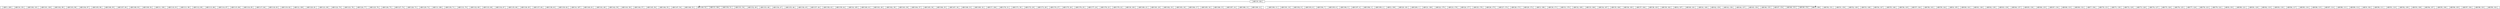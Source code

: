 digraph btree {
node [shape = record, height = .1];
node0[label = "<c0>|ABC19; 182|<c1>"];
node00[label = "<c0>|ABC1; 200|<c1>|ABC10; 191|<c2>|ABC100; 101|<c3>|ABC101; 100|<c4>|ABC102; 99|<c5>|ABC103; 98|<c6>|ABC104; 97|<c7>|ABC105; 96|<c8>|ABC106; 95|<c9>|ABC107; 94|<c10>|ABC108; 93|<c11>|ABC109; 92|<c12>|ABC11; 190|<c13>|ABC110; 91|<c14>|ABC111; 90|<c15>|ABC112; 89|<c16>|ABC113; 88|<c17>|ABC114; 87|<c18>|ABC115; 86|<c19>|ABC116; 85|<c20>|ABC117; 84|<c21>|ABC118; 83|<c22>|ABC119; 82|<c23>|ABC12; 189|<c24>|ABC120; 81|<c25>|ABC121; 80|<c26>|ABC122; 79|<c27>|ABC123; 78|<c28>|ABC124; 77|<c29>|ABC125; 76|<c30>|ABC126; 75|<c31>|ABC127; 74|<c32>|ABC128; 73|<c33>|ABC129; 72|<c34>|ABC13; 188|<c35>|ABC130; 71|<c36>|ABC131; 70|<c37>|ABC132; 69|<c38>|ABC133; 68|<c39>|ABC134; 67|<c40>|ABC135; 66|<c41>|ABC136; 65|<c42>|ABC137; 64|<c43>|ABC138; 63|<c44>|ABC139; 62|<c45>|ABC14; 187|<c46>|ABC140; 61|<c47>|ABC141; 60|<c48>|ABC142; 59|<c49>|ABC143; 58|<c50>|ABC144; 57|<c51>|ABC145; 56|<c52>|ABC146; 55|<c53>|ABC147; 54|<c54>|ABC148; 53|<c55>|ABC149; 52|<c56>|ABC15; 186|<c57>|ABC150; 51|<c58>|ABC151; 50|<c59>|ABC152; 49|<c60>|ABC153; 48|<c61>|ABC154; 47|<c62>|ABC155; 46|<c63>|ABC156; 45|<c64>|ABC157; 44|<c65>|ABC158; 43|<c66>|ABC159; 42|<c67>|ABC16; 185|<c68>|ABC160; 41|<c69>|ABC161; 40|<c70>|ABC162; 39|<c71>|ABC163; 38|<c72>|ABC164; 37|<c73>|ABC165; 36|<c74>|ABC166; 35|<c75>|ABC167; 34|<c76>|ABC168; 33|<c77>|ABC169; 32|<c78>|ABC17; 184|<c79>|ABC170; 31|<c80>|ABC171; 30|<c81>|ABC172; 29|<c82>|ABC173; 28|<c83>|ABC174; 27|<c84>|ABC175; 26|<c85>|ABC176; 25|<c86>|ABC177; 24|<c87>|ABC178; 23|<c88>|ABC179; 22|<c89>|ABC18; 183|<c90>|ABC180; 21|<c91>|ABC181; 20|<c92>|ABC182; 19|<c93>|ABC183; 18|<c94>|ABC184; 17|<c95>|ABC185; 16|<c96>|ABC186; 15|<c97>|ABC187; 14|<c98>|ABC188; 13|<c99>|ABC189; 12|<c100>"];
"node0": c0 -> "node00"
node01[label = "<c0>|ABC190; 11|<c1>|ABC191; 10|<c2>|ABC192; 9|<c3>|ABC193; 8|<c4>|ABC194; 7|<c5>|ABC195; 6|<c6>|ABC196; 5|<c7>|ABC197; 4|<c8>|ABC198; 3|<c9>|ABC199; 2|<c10>|ABC2; 199|<c11>|ABC20; 181|<c12>|ABC200; 1|<c13>|ABC21; 180|<c14>|ABC22; 179|<c15>|ABC23; 178|<c16>|ABC24; 177|<c17>|ABC25; 176|<c18>|ABC26; 175|<c19>|ABC27; 174|<c20>|ABC28; 173|<c21>|ABC29; 172|<c22>|ABC3; 198|<c23>|ABC30; 171|<c24>|ABC31; 170|<c25>|ABC32; 169|<c26>|ABC33; 168|<c27>|ABC34; 167|<c28>|ABC35; 166|<c29>|ABC36; 165|<c30>|ABC37; 164|<c31>|ABC38; 163|<c32>|ABC39; 162|<c33>|ABC4; 197|<c34>|ABC40; 161|<c35>|ABC41; 160|<c36>|ABC42; 159|<c37>|ABC43; 158|<c38>|ABC44; 157|<c39>|ABC45; 156|<c40>|ABC46; 155|<c41>|ABC47; 154|<c42>|ABC48; 153|<c43>|ABC49; 152|<c44>|ABC5; 196|<c45>|ABC50; 151|<c46>|ABC51; 150|<c47>|ABC52; 149|<c48>|ABC53; 148|<c49>|ABC54; 147|<c50>|ABC55; 146|<c51>|ABC56; 145|<c52>|ABC57; 144|<c53>|ABC58; 143|<c54>|ABC59; 142|<c55>|ABC6; 195|<c56>|ABC60; 141|<c57>|ABC61; 140|<c58>|ABC62; 139|<c59>|ABC63; 138|<c60>|ABC64; 137|<c61>|ABC65; 136|<c62>|ABC66; 135|<c63>|ABC67; 134|<c64>|ABC68; 133|<c65>|ABC69; 132|<c66>|ABC7; 194|<c67>|ABC70; 131|<c68>|ABC71; 130|<c69>|ABC72; 129|<c70>|ABC73; 128|<c71>|ABC74; 127|<c72>|ABC75; 126|<c73>|ABC76; 125|<c74>|ABC77; 124|<c75>|ABC78; 123|<c76>|ABC79; 122|<c77>|ABC8; 193|<c78>|ABC80; 121|<c79>|ABC81; 120|<c80>|ABC82; 119|<c81>|ABC83; 118|<c82>|ABC84; 117|<c83>|ABC85; 116|<c84>|ABC86; 115|<c85>|ABC87; 114|<c86>|ABC88; 113|<c87>|ABC89; 112|<c88>|ABC9; 192|<c89>|ABC90; 111|<c90>|ABC91; 110|<c91>|ABC92; 109|<c92>|ABC93; 108|<c93>|ABC94; 107|<c94>|ABC95; 106|<c95>|ABC96; 105|<c96>|ABC97; 104|<c97>|ABC98; 103|<c98>|ABC99; 102|<c99>"];
"node0": c1 -> "node01"
}
